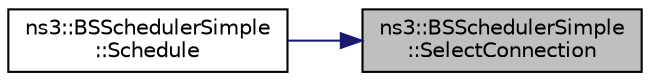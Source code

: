 digraph "ns3::BSSchedulerSimple::SelectConnection"
{
 // LATEX_PDF_SIZE
  edge [fontname="Helvetica",fontsize="10",labelfontname="Helvetica",labelfontsize="10"];
  node [fontname="Helvetica",fontsize="10",shape=record];
  rankdir="RL";
  Node1 [label="ns3::BSSchedulerSimple\l::SelectConnection",height=0.2,width=0.4,color="black", fillcolor="grey75", style="filled", fontcolor="black",tooltip="Selects a connection from the list of connections having packets to be sent ."];
  Node1 -> Node2 [dir="back",color="midnightblue",fontsize="10",style="solid",fontname="Helvetica"];
  Node2 [label="ns3::BSSchedulerSimple\l::Schedule",height=0.2,width=0.4,color="black", fillcolor="white", style="filled",URL="$classns3_1_1_b_s_scheduler_simple.html#ab0ef72a5223a70761910bcda7004f510",tooltip="the scheduling function for the downlink subframe."];
}
